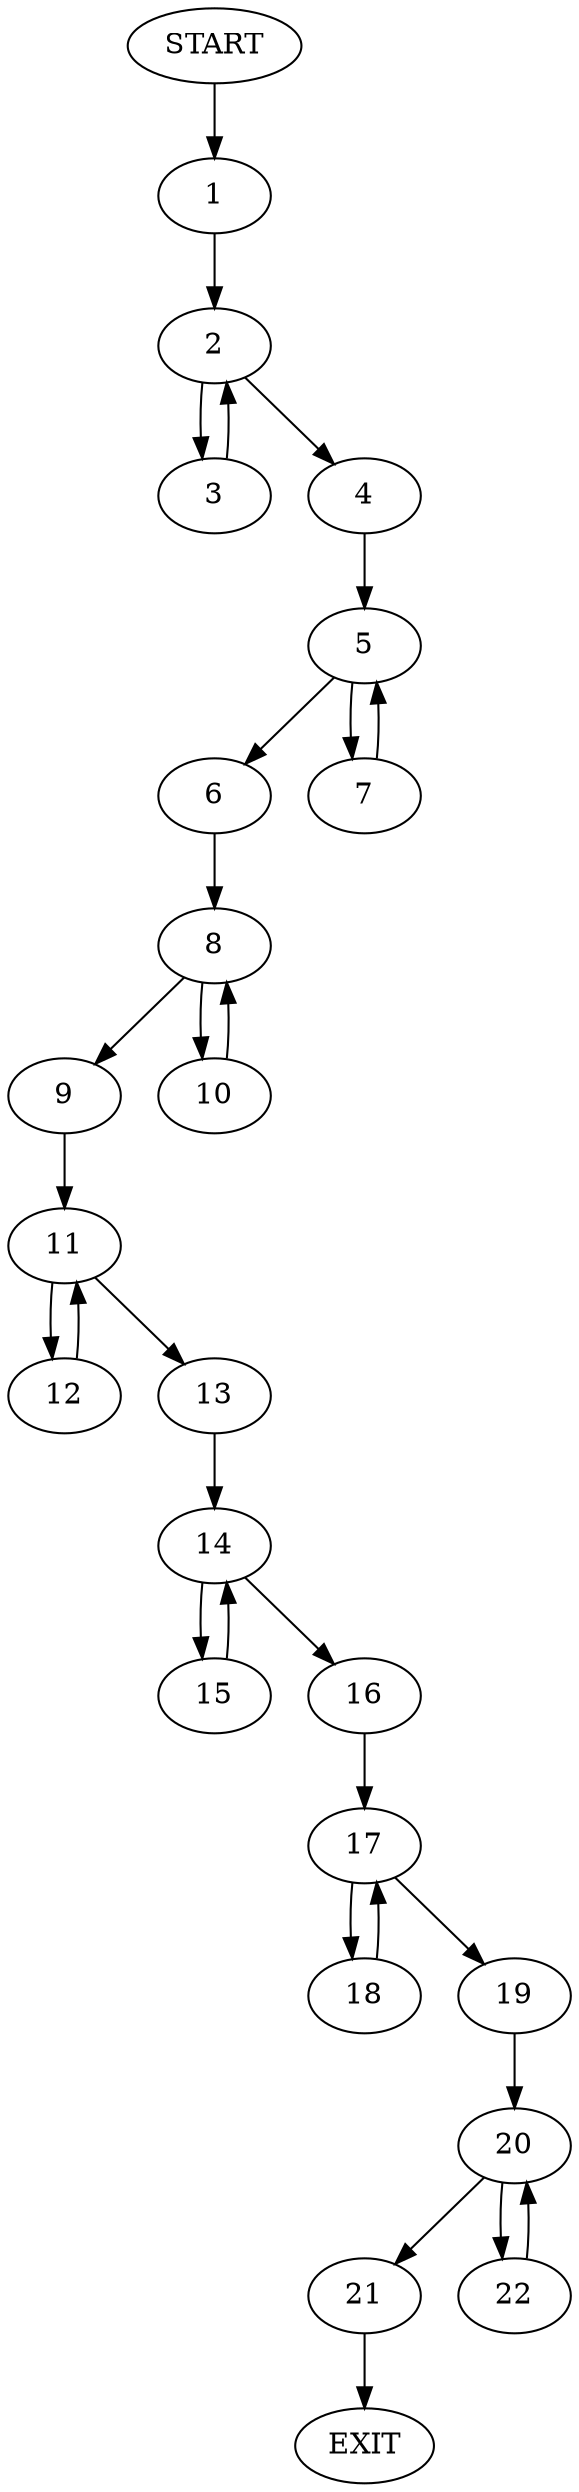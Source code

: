 digraph {
0 [label="START"]
23 [label="EXIT"]
0 -> 1
1 -> 2
2 -> 3
2 -> 4
3 -> 2
4 -> 5
5 -> 6
5 -> 7
6 -> 8
7 -> 5
8 -> 9
8 -> 10
10 -> 8
9 -> 11
11 -> 12
11 -> 13
12 -> 11
13 -> 14
14 -> 15
14 -> 16
16 -> 17
15 -> 14
17 -> 18
17 -> 19
18 -> 17
19 -> 20
20 -> 21
20 -> 22
21 -> 23
22 -> 20
}

